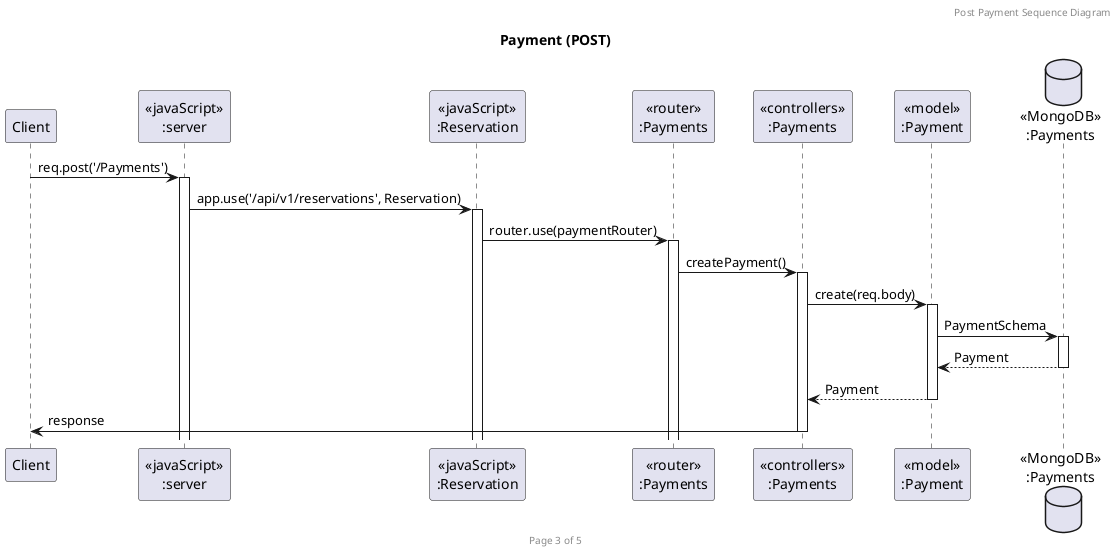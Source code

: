 @startuml Payment (POST)

header Post Payment Sequence Diagram
footer Page 3 of 5
title "Payment (POST)"

participant "Client" as client
participant "<<javaScript>>\n:server" as server
participant "<<javaScript>>\n:Reservation" as reservationsRouter
participant "<<router>>\n:Payments" as routerPayments
participant "<<controllers>>\n:Payments" as controllersPayments
participant "<<model>>\n:Payment" as modelPayments
database "<<MongoDB>>\n:Payments" as PaymentDatabase

client->server ++:req.post('/Payments')
server->reservationsRouter ++:app.use('/api/v1/reservations', Reservation)
reservationsRouter -> routerPayments ++:router.use(paymentRouter)
routerPayments -> controllersPayments ++:createPayment()
controllersPayments->modelPayments ++:create(req.body)
modelPayments ->PaymentDatabase ++: PaymentSchema
PaymentDatabase --> modelPayments --: Payment
controllersPayments <-- modelPayments --:Payment
controllersPayments->client --:response

@enduml